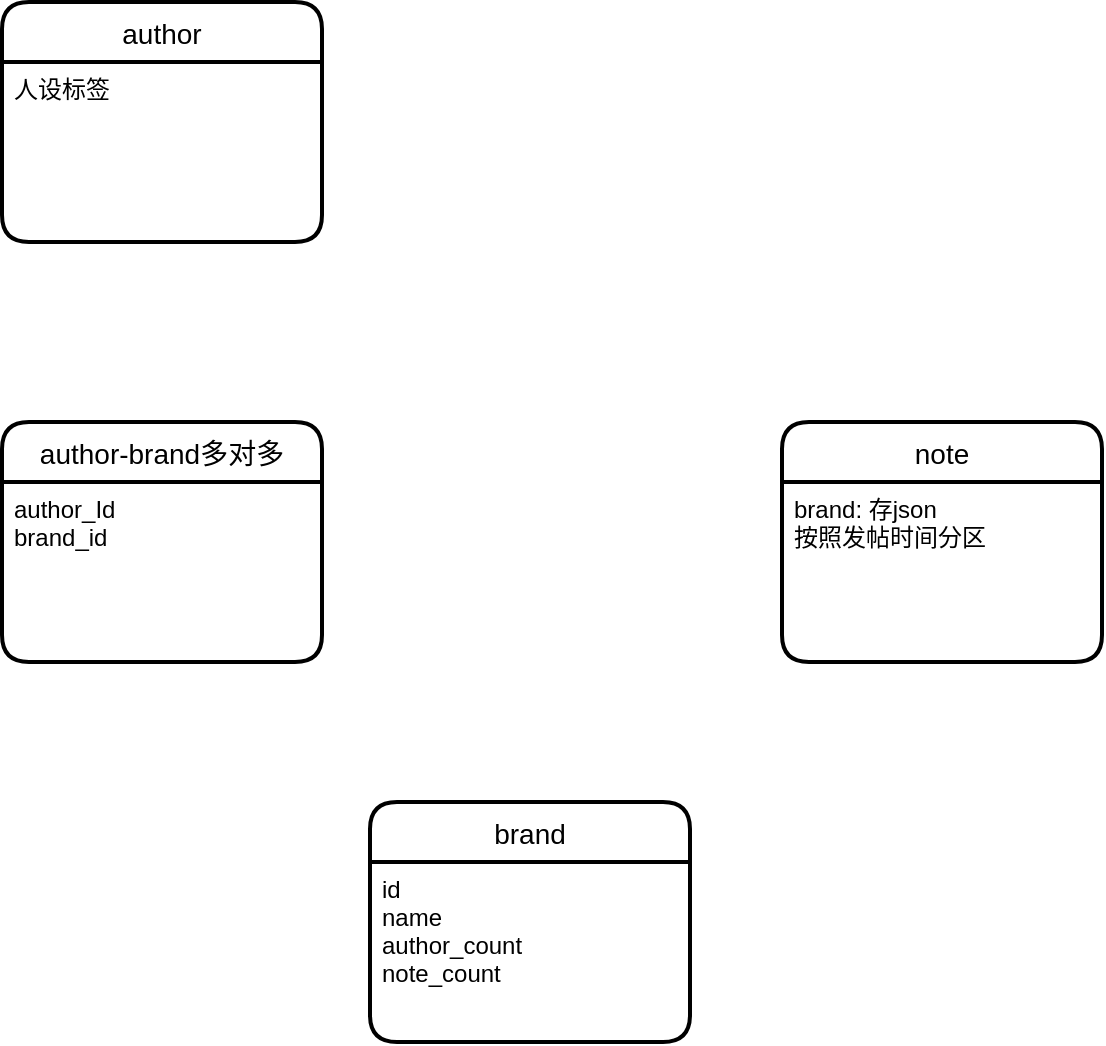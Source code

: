 <mxfile version="15.3.0" type="github">
  <diagram id="TpSGGrzx1AwTt5TZkZn-" name="第 1 页">
    <mxGraphModel dx="1422" dy="748" grid="1" gridSize="10" guides="1" tooltips="1" connect="1" arrows="1" fold="1" page="1" pageScale="1" pageWidth="827" pageHeight="1169" math="0" shadow="0">
      <root>
        <mxCell id="0" />
        <mxCell id="1" parent="0" />
        <mxCell id="ZBzwtqJF4449C9D0FItT-36" value="note" style="swimlane;childLayout=stackLayout;horizontal=1;startSize=30;horizontalStack=0;rounded=1;fontSize=14;fontStyle=0;strokeWidth=2;resizeParent=0;resizeLast=1;shadow=0;dashed=0;align=center;" vertex="1" parent="1">
          <mxGeometry x="540" y="300" width="160" height="120" as="geometry" />
        </mxCell>
        <mxCell id="ZBzwtqJF4449C9D0FItT-37" value="brand: 存json&#xa;按照发帖时间分区" style="align=left;strokeColor=none;fillColor=none;spacingLeft=4;fontSize=12;verticalAlign=top;resizable=0;rotatable=0;part=1;" vertex="1" parent="ZBzwtqJF4449C9D0FItT-36">
          <mxGeometry y="30" width="160" height="90" as="geometry" />
        </mxCell>
        <mxCell id="ZBzwtqJF4449C9D0FItT-38" value="author" style="swimlane;childLayout=stackLayout;horizontal=1;startSize=30;horizontalStack=0;rounded=1;fontSize=14;fontStyle=0;strokeWidth=2;resizeParent=0;resizeLast=1;shadow=0;dashed=0;align=center;" vertex="1" parent="1">
          <mxGeometry x="150" y="90" width="160" height="120" as="geometry" />
        </mxCell>
        <mxCell id="ZBzwtqJF4449C9D0FItT-39" value="人设标签" style="align=left;strokeColor=none;fillColor=none;spacingLeft=4;fontSize=12;verticalAlign=top;resizable=0;rotatable=0;part=1;" vertex="1" parent="ZBzwtqJF4449C9D0FItT-38">
          <mxGeometry y="30" width="160" height="90" as="geometry" />
        </mxCell>
        <mxCell id="ZBzwtqJF4449C9D0FItT-40" value="brand" style="swimlane;childLayout=stackLayout;horizontal=1;startSize=30;horizontalStack=0;rounded=1;fontSize=14;fontStyle=0;strokeWidth=2;resizeParent=0;resizeLast=1;shadow=0;dashed=0;align=center;" vertex="1" parent="1">
          <mxGeometry x="334" y="490" width="160" height="120" as="geometry" />
        </mxCell>
        <mxCell id="ZBzwtqJF4449C9D0FItT-41" value="id&#xa;name&#xa;author_count&#xa;note_count" style="align=left;strokeColor=none;fillColor=none;spacingLeft=4;fontSize=12;verticalAlign=top;resizable=0;rotatable=0;part=1;" vertex="1" parent="ZBzwtqJF4449C9D0FItT-40">
          <mxGeometry y="30" width="160" height="90" as="geometry" />
        </mxCell>
        <mxCell id="ZBzwtqJF4449C9D0FItT-43" value="author-brand多对多" style="swimlane;childLayout=stackLayout;horizontal=1;startSize=30;horizontalStack=0;rounded=1;fontSize=14;fontStyle=0;strokeWidth=2;resizeParent=0;resizeLast=1;shadow=0;dashed=0;align=center;" vertex="1" parent="1">
          <mxGeometry x="150" y="300" width="160" height="120" as="geometry" />
        </mxCell>
        <mxCell id="ZBzwtqJF4449C9D0FItT-44" value="author_Id&#xa;brand_id" style="align=left;strokeColor=none;fillColor=none;spacingLeft=4;fontSize=12;verticalAlign=top;resizable=0;rotatable=0;part=1;" vertex="1" parent="ZBzwtqJF4449C9D0FItT-43">
          <mxGeometry y="30" width="160" height="90" as="geometry" />
        </mxCell>
      </root>
    </mxGraphModel>
  </diagram>
</mxfile>
